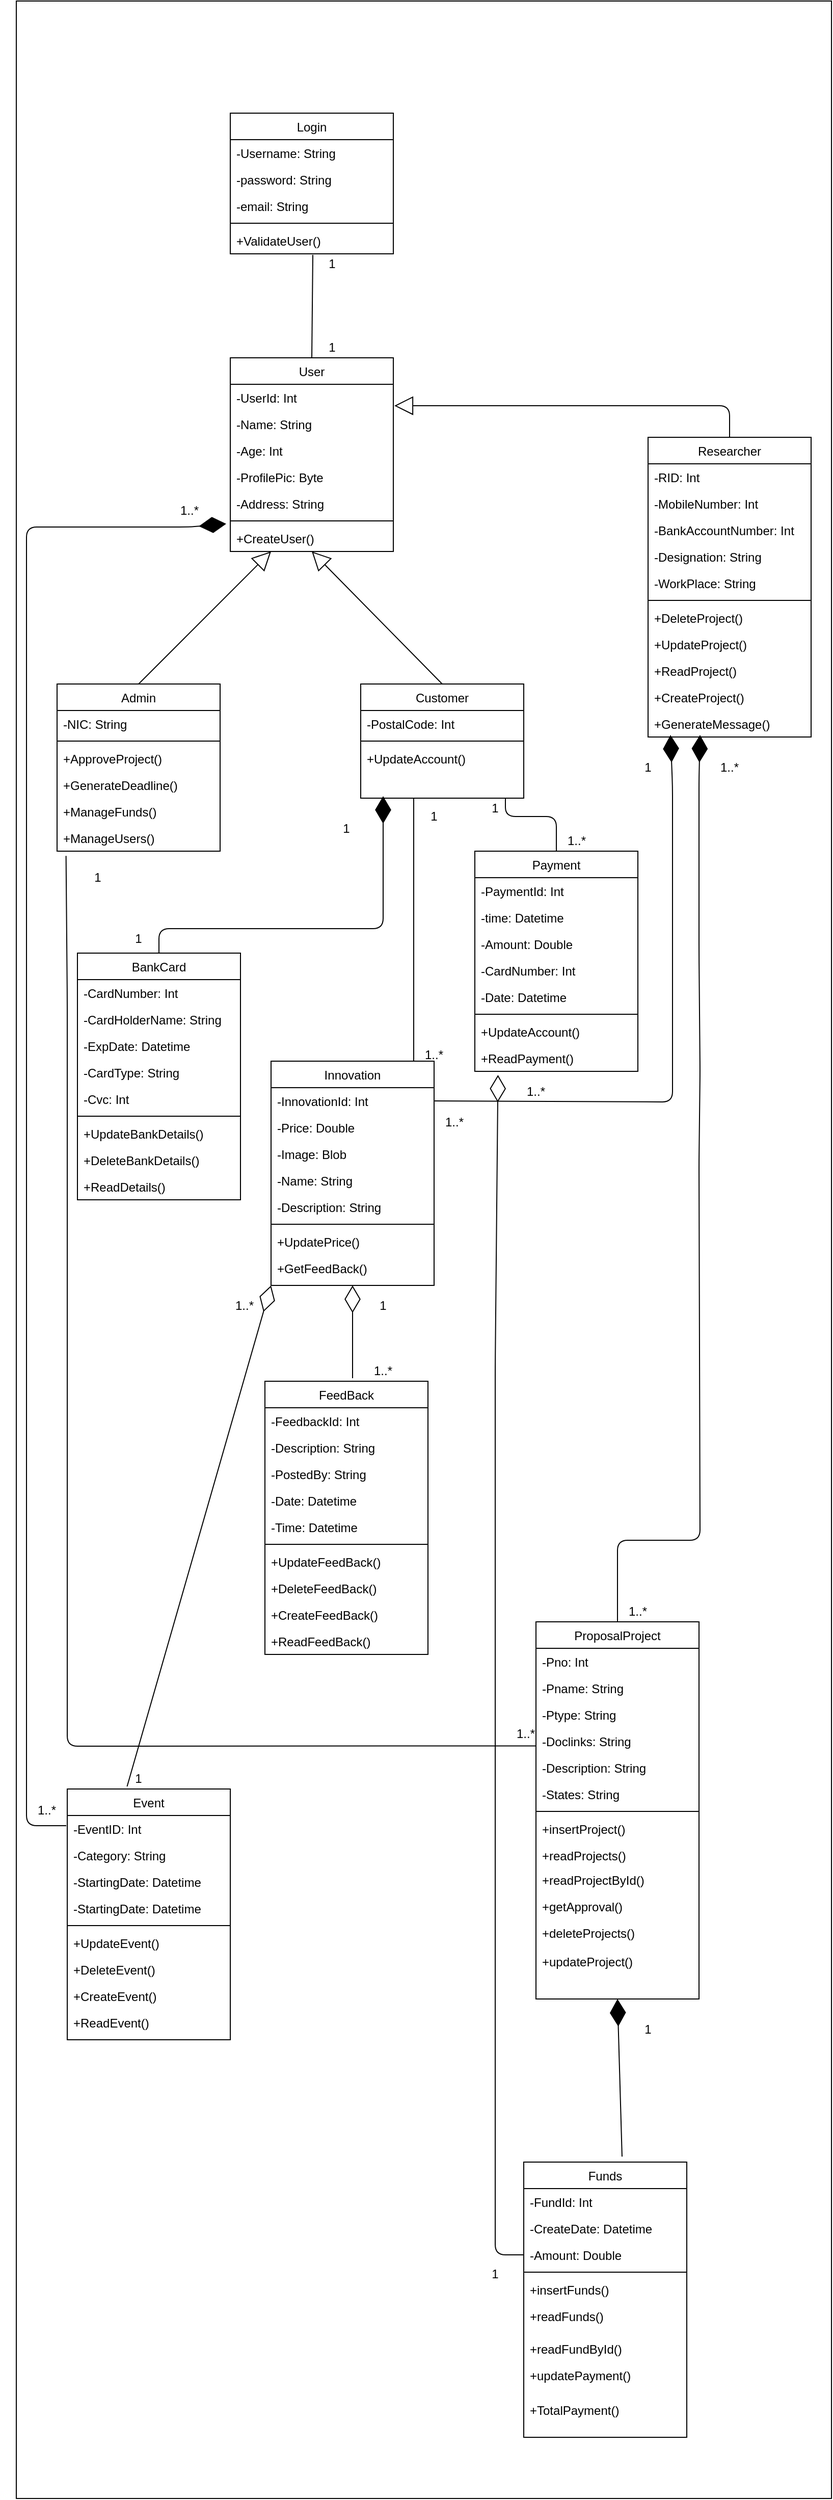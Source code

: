 <mxfile version="14.5.1" type="device"><diagram id="C5RBs43oDa-KdzZeNtuy" name="Page-1"><mxGraphModel dx="6507" dy="3360" grid="1" gridSize="10" guides="1" tooltips="1" connect="1" arrows="1" fold="1" page="1" pageScale="1" pageWidth="827" pageHeight="1169" math="0" shadow="0"><root><mxCell id="WIyWlLk6GJQsqaUBKTNV-0"/><mxCell id="WIyWlLk6GJQsqaUBKTNV-1" parent="WIyWlLk6GJQsqaUBKTNV-0"/><mxCell id="xrGoO_a17qb-ycKZAmNV-109" value="" style="rounded=0;whiteSpace=wrap;html=1;glass=0;" parent="WIyWlLk6GJQsqaUBKTNV-1" vertex="1"><mxGeometry x="10" y="20" width="800" height="2450" as="geometry"/></mxCell><mxCell id="zkfFHV4jXpPFQw0GAbJ--0" value="Login" style="swimlane;fontStyle=0;align=center;verticalAlign=top;childLayout=stackLayout;horizontal=1;startSize=26;horizontalStack=0;resizeParent=1;resizeLast=0;collapsible=1;marginBottom=0;rounded=0;shadow=0;strokeWidth=1;" parent="WIyWlLk6GJQsqaUBKTNV-1" vertex="1"><mxGeometry x="220" y="130" width="160" height="138" as="geometry"><mxRectangle x="230" y="140" width="160" height="26" as="alternateBounds"/></mxGeometry></mxCell><mxCell id="zkfFHV4jXpPFQw0GAbJ--1" value="-Username: String" style="text;align=left;verticalAlign=top;spacingLeft=4;spacingRight=4;overflow=hidden;rotatable=0;points=[[0,0.5],[1,0.5]];portConstraint=eastwest;" parent="zkfFHV4jXpPFQw0GAbJ--0" vertex="1"><mxGeometry y="26" width="160" height="26" as="geometry"/></mxCell><mxCell id="zkfFHV4jXpPFQw0GAbJ--2" value="-password: String" style="text;align=left;verticalAlign=top;spacingLeft=4;spacingRight=4;overflow=hidden;rotatable=0;points=[[0,0.5],[1,0.5]];portConstraint=eastwest;rounded=0;shadow=0;html=0;" parent="zkfFHV4jXpPFQw0GAbJ--0" vertex="1"><mxGeometry y="52" width="160" height="26" as="geometry"/></mxCell><mxCell id="zkfFHV4jXpPFQw0GAbJ--3" value="-email: String" style="text;align=left;verticalAlign=top;spacingLeft=4;spacingRight=4;overflow=hidden;rotatable=0;points=[[0,0.5],[1,0.5]];portConstraint=eastwest;rounded=0;shadow=0;html=0;" parent="zkfFHV4jXpPFQw0GAbJ--0" vertex="1"><mxGeometry y="78" width="160" height="26" as="geometry"/></mxCell><mxCell id="zkfFHV4jXpPFQw0GAbJ--4" value="" style="line;html=1;strokeWidth=1;align=left;verticalAlign=middle;spacingTop=-1;spacingLeft=3;spacingRight=3;rotatable=0;labelPosition=right;points=[];portConstraint=eastwest;" parent="zkfFHV4jXpPFQw0GAbJ--0" vertex="1"><mxGeometry y="104" width="160" height="8" as="geometry"/></mxCell><mxCell id="zkfFHV4jXpPFQw0GAbJ--5" value="+ValidateUser()" style="text;align=left;verticalAlign=top;spacingLeft=4;spacingRight=4;overflow=hidden;rotatable=0;points=[[0,0.5],[1,0.5]];portConstraint=eastwest;" parent="zkfFHV4jXpPFQw0GAbJ--0" vertex="1"><mxGeometry y="112" width="160" height="26" as="geometry"/></mxCell><mxCell id="zkfFHV4jXpPFQw0GAbJ--6" value="User" style="swimlane;fontStyle=0;align=center;verticalAlign=top;childLayout=stackLayout;horizontal=1;startSize=26;horizontalStack=0;resizeParent=1;resizeLast=0;collapsible=1;marginBottom=0;rounded=0;shadow=0;strokeWidth=1;" parent="WIyWlLk6GJQsqaUBKTNV-1" vertex="1"><mxGeometry x="220" y="370" width="160" height="190" as="geometry"><mxRectangle x="220" y="360" width="160" height="26" as="alternateBounds"/></mxGeometry></mxCell><mxCell id="zkfFHV4jXpPFQw0GAbJ--7" value="-UserId: Int" style="text;align=left;verticalAlign=top;spacingLeft=4;spacingRight=4;overflow=hidden;rotatable=0;points=[[0,0.5],[1,0.5]];portConstraint=eastwest;" parent="zkfFHV4jXpPFQw0GAbJ--6" vertex="1"><mxGeometry y="26" width="160" height="26" as="geometry"/></mxCell><mxCell id="xrGoO_a17qb-ycKZAmNV-1" value="-Name: String" style="text;align=left;verticalAlign=top;spacingLeft=4;spacingRight=4;overflow=hidden;rotatable=0;points=[[0,0.5],[1,0.5]];portConstraint=eastwest;rounded=0;shadow=0;html=0;" parent="zkfFHV4jXpPFQw0GAbJ--6" vertex="1"><mxGeometry y="52" width="160" height="26" as="geometry"/></mxCell><mxCell id="xrGoO_a17qb-ycKZAmNV-2" value="-Age: Int" style="text;align=left;verticalAlign=top;spacingLeft=4;spacingRight=4;overflow=hidden;rotatable=0;points=[[0,0.5],[1,0.5]];portConstraint=eastwest;rounded=0;shadow=0;html=0;" parent="zkfFHV4jXpPFQw0GAbJ--6" vertex="1"><mxGeometry y="78" width="160" height="26" as="geometry"/></mxCell><mxCell id="xrGoO_a17qb-ycKZAmNV-3" value="-ProfilePic: Byte" style="text;align=left;verticalAlign=top;spacingLeft=4;spacingRight=4;overflow=hidden;rotatable=0;points=[[0,0.5],[1,0.5]];portConstraint=eastwest;rounded=0;shadow=0;html=0;" parent="zkfFHV4jXpPFQw0GAbJ--6" vertex="1"><mxGeometry y="104" width="160" height="26" as="geometry"/></mxCell><mxCell id="zkfFHV4jXpPFQw0GAbJ--8" value="-Address: String" style="text;align=left;verticalAlign=top;spacingLeft=4;spacingRight=4;overflow=hidden;rotatable=0;points=[[0,0.5],[1,0.5]];portConstraint=eastwest;rounded=0;shadow=0;html=0;" parent="zkfFHV4jXpPFQw0GAbJ--6" vertex="1"><mxGeometry y="130" width="160" height="26" as="geometry"/></mxCell><mxCell id="zkfFHV4jXpPFQw0GAbJ--9" value="" style="line;html=1;strokeWidth=1;align=left;verticalAlign=middle;spacingTop=-1;spacingLeft=3;spacingRight=3;rotatable=0;labelPosition=right;points=[];portConstraint=eastwest;" parent="zkfFHV4jXpPFQw0GAbJ--6" vertex="1"><mxGeometry y="156" width="160" height="8" as="geometry"/></mxCell><mxCell id="xrGoO_a17qb-ycKZAmNV-90" value="+CreateUser()" style="text;align=left;verticalAlign=top;spacingLeft=4;spacingRight=4;overflow=hidden;rotatable=0;points=[[0,0.5],[1,0.5]];portConstraint=eastwest;rounded=0;shadow=0;html=0;" parent="zkfFHV4jXpPFQw0GAbJ--6" vertex="1"><mxGeometry y="164" width="160" height="26" as="geometry"/></mxCell><mxCell id="zkfFHV4jXpPFQw0GAbJ--13" value="Admin" style="swimlane;fontStyle=0;align=center;verticalAlign=top;childLayout=stackLayout;horizontal=1;startSize=26;horizontalStack=0;resizeParent=1;resizeLast=0;collapsible=1;marginBottom=0;rounded=0;shadow=0;strokeWidth=1;" parent="WIyWlLk6GJQsqaUBKTNV-1" vertex="1"><mxGeometry x="50" y="690" width="160" height="164" as="geometry"><mxRectangle x="340" y="380" width="170" height="26" as="alternateBounds"/></mxGeometry></mxCell><mxCell id="zkfFHV4jXpPFQw0GAbJ--14" value="-NIC: String" style="text;align=left;verticalAlign=top;spacingLeft=4;spacingRight=4;overflow=hidden;rotatable=0;points=[[0,0.5],[1,0.5]];portConstraint=eastwest;" parent="zkfFHV4jXpPFQw0GAbJ--13" vertex="1"><mxGeometry y="26" width="160" height="26" as="geometry"/></mxCell><mxCell id="zkfFHV4jXpPFQw0GAbJ--15" value="" style="line;html=1;strokeWidth=1;align=left;verticalAlign=middle;spacingTop=-1;spacingLeft=3;spacingRight=3;rotatable=0;labelPosition=right;points=[];portConstraint=eastwest;" parent="zkfFHV4jXpPFQw0GAbJ--13" vertex="1"><mxGeometry y="52" width="160" height="8" as="geometry"/></mxCell><mxCell id="xrGoO_a17qb-ycKZAmNV-5" value="+ApproveProject()" style="text;align=left;verticalAlign=top;spacingLeft=4;spacingRight=4;overflow=hidden;rotatable=0;points=[[0,0.5],[1,0.5]];portConstraint=eastwest;" parent="zkfFHV4jXpPFQw0GAbJ--13" vertex="1"><mxGeometry y="60" width="160" height="26" as="geometry"/></mxCell><mxCell id="xrGoO_a17qb-ycKZAmNV-6" value="+GenerateDeadline()" style="text;align=left;verticalAlign=top;spacingLeft=4;spacingRight=4;overflow=hidden;rotatable=0;points=[[0,0.5],[1,0.5]];portConstraint=eastwest;" parent="zkfFHV4jXpPFQw0GAbJ--13" vertex="1"><mxGeometry y="86" width="160" height="26" as="geometry"/></mxCell><mxCell id="xrGoO_a17qb-ycKZAmNV-74" value="+ManageFunds()" style="text;align=left;verticalAlign=top;spacingLeft=4;spacingRight=4;overflow=hidden;rotatable=0;points=[[0,0.5],[1,0.5]];portConstraint=eastwest;" parent="zkfFHV4jXpPFQw0GAbJ--13" vertex="1"><mxGeometry y="112" width="160" height="26" as="geometry"/></mxCell><mxCell id="xrGoO_a17qb-ycKZAmNV-75" value="+ManageUsers()" style="text;align=left;verticalAlign=top;spacingLeft=4;spacingRight=4;overflow=hidden;rotatable=0;points=[[0,0.5],[1,0.5]];portConstraint=eastwest;" parent="zkfFHV4jXpPFQw0GAbJ--13" vertex="1"><mxGeometry y="138" width="160" height="26" as="geometry"/></mxCell><mxCell id="xrGoO_a17qb-ycKZAmNV-0" value="" style="endArrow=none;html=1;exitX=0.5;exitY=0;exitDx=0;exitDy=0;" parent="WIyWlLk6GJQsqaUBKTNV-1" source="zkfFHV4jXpPFQw0GAbJ--6" edge="1"><mxGeometry width="50" height="50" relative="1" as="geometry"><mxPoint x="240" y="346" as="sourcePoint"/><mxPoint x="301" y="269" as="targetPoint"/></mxGeometry></mxCell><mxCell id="xrGoO_a17qb-ycKZAmNV-4" value="" style="endArrow=block;endSize=16;endFill=0;html=1;entryX=0.25;entryY=1;entryDx=0;entryDy=0;" parent="WIyWlLk6GJQsqaUBKTNV-1" target="zkfFHV4jXpPFQw0GAbJ--6" edge="1"><mxGeometry width="160" relative="1" as="geometry"><mxPoint x="130" y="690" as="sourcePoint"/><mxPoint x="310" y="680" as="targetPoint"/></mxGeometry></mxCell><mxCell id="xrGoO_a17qb-ycKZAmNV-7" value="" style="endArrow=block;endSize=16;endFill=0;html=1;entryX=0.5;entryY=1;entryDx=0;entryDy=0;exitX=0.5;exitY=0;exitDx=0;exitDy=0;" parent="WIyWlLk6GJQsqaUBKTNV-1" source="xrGoO_a17qb-ycKZAmNV-8" target="zkfFHV4jXpPFQw0GAbJ--6" edge="1"><mxGeometry width="160" relative="1" as="geometry"><mxPoint x="400" y="690" as="sourcePoint"/><mxPoint x="460" y="630" as="targetPoint"/></mxGeometry></mxCell><mxCell id="xrGoO_a17qb-ycKZAmNV-8" value="Customer" style="swimlane;fontStyle=0;align=center;verticalAlign=top;childLayout=stackLayout;horizontal=1;startSize=26;horizontalStack=0;resizeParent=1;resizeLast=0;collapsible=1;marginBottom=0;rounded=0;shadow=0;strokeWidth=1;" parent="WIyWlLk6GJQsqaUBKTNV-1" vertex="1"><mxGeometry x="348" y="690" width="160" height="112" as="geometry"><mxRectangle x="340" y="380" width="170" height="26" as="alternateBounds"/></mxGeometry></mxCell><mxCell id="xrGoO_a17qb-ycKZAmNV-9" value="-PostalCode: Int" style="text;align=left;verticalAlign=top;spacingLeft=4;spacingRight=4;overflow=hidden;rotatable=0;points=[[0,0.5],[1,0.5]];portConstraint=eastwest;" parent="xrGoO_a17qb-ycKZAmNV-8" vertex="1"><mxGeometry y="26" width="160" height="26" as="geometry"/></mxCell><mxCell id="xrGoO_a17qb-ycKZAmNV-10" value="" style="line;html=1;strokeWidth=1;align=left;verticalAlign=middle;spacingTop=-1;spacingLeft=3;spacingRight=3;rotatable=0;labelPosition=right;points=[];portConstraint=eastwest;" parent="xrGoO_a17qb-ycKZAmNV-8" vertex="1"><mxGeometry y="52" width="160" height="8" as="geometry"/></mxCell><mxCell id="xrGoO_a17qb-ycKZAmNV-13" value="+UpdateAccount()" style="text;align=left;verticalAlign=top;spacingLeft=4;spacingRight=4;overflow=hidden;rotatable=0;points=[[0,0.5],[1,0.5]];portConstraint=eastwest;" parent="xrGoO_a17qb-ycKZAmNV-8" vertex="1"><mxGeometry y="60" width="160" height="26" as="geometry"/></mxCell><mxCell id="xrGoO_a17qb-ycKZAmNV-15" value="Researcher" style="swimlane;fontStyle=0;align=center;verticalAlign=top;childLayout=stackLayout;horizontal=1;startSize=26;horizontalStack=0;resizeParent=1;resizeLast=0;collapsible=1;marginBottom=0;rounded=0;shadow=0;strokeWidth=1;" parent="WIyWlLk6GJQsqaUBKTNV-1" vertex="1"><mxGeometry x="630" y="448" width="160" height="294" as="geometry"><mxRectangle x="340" y="380" width="170" height="26" as="alternateBounds"/></mxGeometry></mxCell><mxCell id="xrGoO_a17qb-ycKZAmNV-16" value="-RID: Int" style="text;align=left;verticalAlign=top;spacingLeft=4;spacingRight=4;overflow=hidden;rotatable=0;points=[[0,0.5],[1,0.5]];portConstraint=eastwest;" parent="xrGoO_a17qb-ycKZAmNV-15" vertex="1"><mxGeometry y="26" width="160" height="26" as="geometry"/></mxCell><mxCell id="xrGoO_a17qb-ycKZAmNV-20" value="-MobileNumber: Int" style="text;align=left;verticalAlign=top;spacingLeft=4;spacingRight=4;overflow=hidden;rotatable=0;points=[[0,0.5],[1,0.5]];portConstraint=eastwest;" parent="xrGoO_a17qb-ycKZAmNV-15" vertex="1"><mxGeometry y="52" width="160" height="26" as="geometry"/></mxCell><mxCell id="xrGoO_a17qb-ycKZAmNV-21" value="-BankAccountNumber: Int" style="text;align=left;verticalAlign=top;spacingLeft=4;spacingRight=4;overflow=hidden;rotatable=0;points=[[0,0.5],[1,0.5]];portConstraint=eastwest;" parent="xrGoO_a17qb-ycKZAmNV-15" vertex="1"><mxGeometry y="78" width="160" height="26" as="geometry"/></mxCell><mxCell id="xrGoO_a17qb-ycKZAmNV-22" value="-Designation: String" style="text;align=left;verticalAlign=top;spacingLeft=4;spacingRight=4;overflow=hidden;rotatable=0;points=[[0,0.5],[1,0.5]];portConstraint=eastwest;" parent="xrGoO_a17qb-ycKZAmNV-15" vertex="1"><mxGeometry y="104" width="160" height="26" as="geometry"/></mxCell><mxCell id="xrGoO_a17qb-ycKZAmNV-23" value="-WorkPlace: String" style="text;align=left;verticalAlign=top;spacingLeft=4;spacingRight=4;overflow=hidden;rotatable=0;points=[[0,0.5],[1,0.5]];portConstraint=eastwest;" parent="xrGoO_a17qb-ycKZAmNV-15" vertex="1"><mxGeometry y="130" width="160" height="26" as="geometry"/></mxCell><mxCell id="xrGoO_a17qb-ycKZAmNV-17" value="" style="line;html=1;strokeWidth=1;align=left;verticalAlign=middle;spacingTop=-1;spacingLeft=3;spacingRight=3;rotatable=0;labelPosition=right;points=[];portConstraint=eastwest;" parent="xrGoO_a17qb-ycKZAmNV-15" vertex="1"><mxGeometry y="156" width="160" height="8" as="geometry"/></mxCell><mxCell id="xrGoO_a17qb-ycKZAmNV-18" value="+DeleteProject()" style="text;align=left;verticalAlign=top;spacingLeft=4;spacingRight=4;overflow=hidden;rotatable=0;points=[[0,0.5],[1,0.5]];portConstraint=eastwest;" parent="xrGoO_a17qb-ycKZAmNV-15" vertex="1"><mxGeometry y="164" width="160" height="26" as="geometry"/></mxCell><mxCell id="xrGoO_a17qb-ycKZAmNV-24" value="+UpdateProject()" style="text;align=left;verticalAlign=top;spacingLeft=4;spacingRight=4;overflow=hidden;rotatable=0;points=[[0,0.5],[1,0.5]];portConstraint=eastwest;" parent="xrGoO_a17qb-ycKZAmNV-15" vertex="1"><mxGeometry y="190" width="160" height="26" as="geometry"/></mxCell><mxCell id="xrGoO_a17qb-ycKZAmNV-25" value="+ReadProject()" style="text;align=left;verticalAlign=top;spacingLeft=4;spacingRight=4;overflow=hidden;rotatable=0;points=[[0,0.5],[1,0.5]];portConstraint=eastwest;" parent="xrGoO_a17qb-ycKZAmNV-15" vertex="1"><mxGeometry y="216" width="160" height="26" as="geometry"/></mxCell><mxCell id="xrGoO_a17qb-ycKZAmNV-26" value="+CreateProject()" style="text;align=left;verticalAlign=top;spacingLeft=4;spacingRight=4;overflow=hidden;rotatable=0;points=[[0,0.5],[1,0.5]];portConstraint=eastwest;" parent="xrGoO_a17qb-ycKZAmNV-15" vertex="1"><mxGeometry y="242" width="160" height="26" as="geometry"/></mxCell><mxCell id="xrGoO_a17qb-ycKZAmNV-105" value="+GenerateMessage()" style="text;align=left;verticalAlign=top;spacingLeft=4;spacingRight=4;overflow=hidden;rotatable=0;points=[[0,0.5],[1,0.5]];portConstraint=eastwest;" parent="xrGoO_a17qb-ycKZAmNV-15" vertex="1"><mxGeometry y="268" width="160" height="26" as="geometry"/></mxCell><mxCell id="xrGoO_a17qb-ycKZAmNV-19" value="" style="endArrow=block;endSize=16;endFill=0;html=1;entryX=1.006;entryY=0.808;entryDx=0;entryDy=0;exitX=0.5;exitY=0;exitDx=0;exitDy=0;entryPerimeter=0;" parent="WIyWlLk6GJQsqaUBKTNV-1" source="xrGoO_a17qb-ycKZAmNV-15" target="zkfFHV4jXpPFQw0GAbJ--7" edge="1"><mxGeometry width="160" relative="1" as="geometry"><mxPoint x="450" y="690" as="sourcePoint"/><mxPoint x="430" y="600" as="targetPoint"/><Array as="points"><mxPoint x="710" y="417"/><mxPoint x="640" y="417"/><mxPoint x="550" y="417"/><mxPoint x="460" y="417"/></Array></mxGeometry></mxCell><mxCell id="xrGoO_a17qb-ycKZAmNV-28" value="BankCard" style="swimlane;fontStyle=0;align=center;verticalAlign=top;childLayout=stackLayout;horizontal=1;startSize=26;horizontalStack=0;resizeParent=1;resizeLast=0;collapsible=1;marginBottom=0;rounded=0;shadow=0;strokeWidth=1;" parent="WIyWlLk6GJQsqaUBKTNV-1" vertex="1"><mxGeometry x="70" y="954" width="160" height="242" as="geometry"><mxRectangle x="340" y="380" width="170" height="26" as="alternateBounds"/></mxGeometry></mxCell><mxCell id="xrGoO_a17qb-ycKZAmNV-29" value="-CardNumber: Int" style="text;align=left;verticalAlign=top;spacingLeft=4;spacingRight=4;overflow=hidden;rotatable=0;points=[[0,0.5],[1,0.5]];portConstraint=eastwest;" parent="xrGoO_a17qb-ycKZAmNV-28" vertex="1"><mxGeometry y="26" width="160" height="26" as="geometry"/></mxCell><mxCell id="xrGoO_a17qb-ycKZAmNV-33" value="-CardHolderName: String" style="text;align=left;verticalAlign=top;spacingLeft=4;spacingRight=4;overflow=hidden;rotatable=0;points=[[0,0.5],[1,0.5]];portConstraint=eastwest;" parent="xrGoO_a17qb-ycKZAmNV-28" vertex="1"><mxGeometry y="52" width="160" height="26" as="geometry"/></mxCell><mxCell id="xrGoO_a17qb-ycKZAmNV-35" value="-ExpDate: Datetime" style="text;align=left;verticalAlign=top;spacingLeft=4;spacingRight=4;overflow=hidden;rotatable=0;points=[[0,0.5],[1,0.5]];portConstraint=eastwest;" parent="xrGoO_a17qb-ycKZAmNV-28" vertex="1"><mxGeometry y="78" width="160" height="26" as="geometry"/></mxCell><mxCell id="xrGoO_a17qb-ycKZAmNV-34" value="-CardType: String" style="text;align=left;verticalAlign=top;spacingLeft=4;spacingRight=4;overflow=hidden;rotatable=0;points=[[0,0.5],[1,0.5]];portConstraint=eastwest;" parent="xrGoO_a17qb-ycKZAmNV-28" vertex="1"><mxGeometry y="104" width="160" height="26" as="geometry"/></mxCell><mxCell id="xrGoO_a17qb-ycKZAmNV-36" value="-Cvc: Int" style="text;align=left;verticalAlign=top;spacingLeft=4;spacingRight=4;overflow=hidden;rotatable=0;points=[[0,0.5],[1,0.5]];portConstraint=eastwest;" parent="xrGoO_a17qb-ycKZAmNV-28" vertex="1"><mxGeometry y="130" width="160" height="26" as="geometry"/></mxCell><mxCell id="xrGoO_a17qb-ycKZAmNV-30" value="" style="line;html=1;strokeWidth=1;align=left;verticalAlign=middle;spacingTop=-1;spacingLeft=3;spacingRight=3;rotatable=0;labelPosition=right;points=[];portConstraint=eastwest;" parent="xrGoO_a17qb-ycKZAmNV-28" vertex="1"><mxGeometry y="156" width="160" height="8" as="geometry"/></mxCell><mxCell id="xrGoO_a17qb-ycKZAmNV-31" value="+UpdateBankDetails()" style="text;align=left;verticalAlign=top;spacingLeft=4;spacingRight=4;overflow=hidden;rotatable=0;points=[[0,0.5],[1,0.5]];portConstraint=eastwest;" parent="xrGoO_a17qb-ycKZAmNV-28" vertex="1"><mxGeometry y="164" width="160" height="26" as="geometry"/></mxCell><mxCell id="xrGoO_a17qb-ycKZAmNV-37" value="+DeleteBankDetails()" style="text;align=left;verticalAlign=top;spacingLeft=4;spacingRight=4;overflow=hidden;rotatable=0;points=[[0,0.5],[1,0.5]];portConstraint=eastwest;" parent="xrGoO_a17qb-ycKZAmNV-28" vertex="1"><mxGeometry y="190" width="160" height="26" as="geometry"/></mxCell><mxCell id="xrGoO_a17qb-ycKZAmNV-38" value="+ReadDetails()" style="text;align=left;verticalAlign=top;spacingLeft=4;spacingRight=4;overflow=hidden;rotatable=0;points=[[0,0.5],[1,0.5]];portConstraint=eastwest;" parent="xrGoO_a17qb-ycKZAmNV-28" vertex="1"><mxGeometry y="216" width="160" height="26" as="geometry"/></mxCell><mxCell id="xrGoO_a17qb-ycKZAmNV-39" value="Payment" style="swimlane;fontStyle=0;align=center;verticalAlign=top;childLayout=stackLayout;horizontal=1;startSize=26;horizontalStack=0;resizeParent=1;resizeLast=0;collapsible=1;marginBottom=0;rounded=0;shadow=0;strokeWidth=1;" parent="WIyWlLk6GJQsqaUBKTNV-1" vertex="1"><mxGeometry x="460" y="854" width="160" height="216" as="geometry"><mxRectangle x="340" y="380" width="170" height="26" as="alternateBounds"/></mxGeometry></mxCell><mxCell id="xrGoO_a17qb-ycKZAmNV-40" value="-PaymentId: Int" style="text;align=left;verticalAlign=top;spacingLeft=4;spacingRight=4;overflow=hidden;rotatable=0;points=[[0,0.5],[1,0.5]];portConstraint=eastwest;" parent="xrGoO_a17qb-ycKZAmNV-39" vertex="1"><mxGeometry y="26" width="160" height="26" as="geometry"/></mxCell><mxCell id="xrGoO_a17qb-ycKZAmNV-44" value="-time: Datetime" style="text;align=left;verticalAlign=top;spacingLeft=4;spacingRight=4;overflow=hidden;rotatable=0;points=[[0,0.5],[1,0.5]];portConstraint=eastwest;" parent="xrGoO_a17qb-ycKZAmNV-39" vertex="1"><mxGeometry y="52" width="160" height="26" as="geometry"/></mxCell><mxCell id="xrGoO_a17qb-ycKZAmNV-45" value="-Amount: Double" style="text;align=left;verticalAlign=top;spacingLeft=4;spacingRight=4;overflow=hidden;rotatable=0;points=[[0,0.5],[1,0.5]];portConstraint=eastwest;" parent="xrGoO_a17qb-ycKZAmNV-39" vertex="1"><mxGeometry y="78" width="160" height="26" as="geometry"/></mxCell><mxCell id="xrGoO_a17qb-ycKZAmNV-46" value="-CardNumber: Int" style="text;align=left;verticalAlign=top;spacingLeft=4;spacingRight=4;overflow=hidden;rotatable=0;points=[[0,0.5],[1,0.5]];portConstraint=eastwest;" parent="xrGoO_a17qb-ycKZAmNV-39" vertex="1"><mxGeometry y="104" width="160" height="26" as="geometry"/></mxCell><mxCell id="xrGoO_a17qb-ycKZAmNV-47" value="-Date: Datetime" style="text;align=left;verticalAlign=top;spacingLeft=4;spacingRight=4;overflow=hidden;rotatable=0;points=[[0,0.5],[1,0.5]];portConstraint=eastwest;" parent="xrGoO_a17qb-ycKZAmNV-39" vertex="1"><mxGeometry y="130" width="160" height="26" as="geometry"/></mxCell><mxCell id="xrGoO_a17qb-ycKZAmNV-41" value="" style="line;html=1;strokeWidth=1;align=left;verticalAlign=middle;spacingTop=-1;spacingLeft=3;spacingRight=3;rotatable=0;labelPosition=right;points=[];portConstraint=eastwest;" parent="xrGoO_a17qb-ycKZAmNV-39" vertex="1"><mxGeometry y="156" width="160" height="8" as="geometry"/></mxCell><mxCell id="xrGoO_a17qb-ycKZAmNV-42" value="+UpdateAccount()" style="text;align=left;verticalAlign=top;spacingLeft=4;spacingRight=4;overflow=hidden;rotatable=0;points=[[0,0.5],[1,0.5]];portConstraint=eastwest;" parent="xrGoO_a17qb-ycKZAmNV-39" vertex="1"><mxGeometry y="164" width="160" height="26" as="geometry"/></mxCell><mxCell id="xrGoO_a17qb-ycKZAmNV-104" value="+ReadPayment()" style="text;align=left;verticalAlign=top;spacingLeft=4;spacingRight=4;overflow=hidden;rotatable=0;points=[[0,0.5],[1,0.5]];portConstraint=eastwest;" parent="xrGoO_a17qb-ycKZAmNV-39" vertex="1"><mxGeometry y="190" width="160" height="26" as="geometry"/></mxCell><mxCell id="xrGoO_a17qb-ycKZAmNV-43" value="" style="endArrow=none;html=1;exitX=0.5;exitY=0;exitDx=0;exitDy=0;" parent="WIyWlLk6GJQsqaUBKTNV-1" source="xrGoO_a17qb-ycKZAmNV-39" edge="1"><mxGeometry width="50" height="50" relative="1" as="geometry"><mxPoint x="630" y="940" as="sourcePoint"/><mxPoint x="490" y="802" as="targetPoint"/><Array as="points"><mxPoint x="540" y="820"/><mxPoint x="490" y="820"/></Array></mxGeometry></mxCell><mxCell id="xrGoO_a17qb-ycKZAmNV-48" value="Innovation" style="swimlane;fontStyle=0;align=center;verticalAlign=top;childLayout=stackLayout;horizontal=1;startSize=26;horizontalStack=0;resizeParent=1;resizeLast=0;collapsible=1;marginBottom=0;rounded=0;shadow=0;strokeWidth=1;" parent="WIyWlLk6GJQsqaUBKTNV-1" vertex="1"><mxGeometry x="260" y="1060" width="160" height="220" as="geometry"><mxRectangle x="340" y="380" width="170" height="26" as="alternateBounds"/></mxGeometry></mxCell><mxCell id="xrGoO_a17qb-ycKZAmNV-49" value="-InnovationId: Int" style="text;align=left;verticalAlign=top;spacingLeft=4;spacingRight=4;overflow=hidden;rotatable=0;points=[[0,0.5],[1,0.5]];portConstraint=eastwest;" parent="xrGoO_a17qb-ycKZAmNV-48" vertex="1"><mxGeometry y="26" width="160" height="26" as="geometry"/></mxCell><mxCell id="xrGoO_a17qb-ycKZAmNV-50" value="-Price: Double" style="text;align=left;verticalAlign=top;spacingLeft=4;spacingRight=4;overflow=hidden;rotatable=0;points=[[0,0.5],[1,0.5]];portConstraint=eastwest;" parent="xrGoO_a17qb-ycKZAmNV-48" vertex="1"><mxGeometry y="52" width="160" height="26" as="geometry"/></mxCell><mxCell id="xrGoO_a17qb-ycKZAmNV-51" value="-Image: Blob" style="text;align=left;verticalAlign=top;spacingLeft=4;spacingRight=4;overflow=hidden;rotatable=0;points=[[0,0.5],[1,0.5]];portConstraint=eastwest;" parent="xrGoO_a17qb-ycKZAmNV-48" vertex="1"><mxGeometry y="78" width="160" height="26" as="geometry"/></mxCell><mxCell id="xrGoO_a17qb-ycKZAmNV-52" value="-Name: String" style="text;align=left;verticalAlign=top;spacingLeft=4;spacingRight=4;overflow=hidden;rotatable=0;points=[[0,0.5],[1,0.5]];portConstraint=eastwest;" parent="xrGoO_a17qb-ycKZAmNV-48" vertex="1"><mxGeometry y="104" width="160" height="26" as="geometry"/></mxCell><mxCell id="xrGoO_a17qb-ycKZAmNV-53" value="-Description: String" style="text;align=left;verticalAlign=top;spacingLeft=4;spacingRight=4;overflow=hidden;rotatable=0;points=[[0,0.5],[1,0.5]];portConstraint=eastwest;" parent="xrGoO_a17qb-ycKZAmNV-48" vertex="1"><mxGeometry y="130" width="160" height="26" as="geometry"/></mxCell><mxCell id="xrGoO_a17qb-ycKZAmNV-54" value="" style="line;html=1;strokeWidth=1;align=left;verticalAlign=middle;spacingTop=-1;spacingLeft=3;spacingRight=3;rotatable=0;labelPosition=right;points=[];portConstraint=eastwest;" parent="xrGoO_a17qb-ycKZAmNV-48" vertex="1"><mxGeometry y="156" width="160" height="8" as="geometry"/></mxCell><mxCell id="xrGoO_a17qb-ycKZAmNV-55" value="+UpdatePrice()" style="text;align=left;verticalAlign=top;spacingLeft=4;spacingRight=4;overflow=hidden;rotatable=0;points=[[0,0.5],[1,0.5]];portConstraint=eastwest;" parent="xrGoO_a17qb-ycKZAmNV-48" vertex="1"><mxGeometry y="164" width="160" height="26" as="geometry"/></mxCell><mxCell id="xrGoO_a17qb-ycKZAmNV-91" value="+GetFeedBack()" style="text;align=left;verticalAlign=top;spacingLeft=4;spacingRight=4;overflow=hidden;rotatable=0;points=[[0,0.5],[1,0.5]];portConstraint=eastwest;" parent="xrGoO_a17qb-ycKZAmNV-48" vertex="1"><mxGeometry y="190" width="160" height="26" as="geometry"/></mxCell><mxCell id="xrGoO_a17qb-ycKZAmNV-56" value="" style="endArrow=none;html=1;" parent="WIyWlLk6GJQsqaUBKTNV-1" edge="1"><mxGeometry width="50" height="50" relative="1" as="geometry"><mxPoint x="400" y="1060" as="sourcePoint"/><mxPoint x="400" y="802" as="targetPoint"/><Array as="points"><mxPoint x="400" y="960"/><mxPoint x="400" y="880"/></Array></mxGeometry></mxCell><mxCell id="xrGoO_a17qb-ycKZAmNV-59" value="" style="endArrow=diamondThin;endFill=1;endSize=24;html=1;exitX=0.5;exitY=0;exitDx=0;exitDy=0;" parent="WIyWlLk6GJQsqaUBKTNV-1" source="xrGoO_a17qb-ycKZAmNV-28" edge="1"><mxGeometry width="160" relative="1" as="geometry"><mxPoint x="440" y="850" as="sourcePoint"/><mxPoint x="370" y="800" as="targetPoint"/><Array as="points"><mxPoint x="150" y="930"/><mxPoint x="370" y="930"/></Array></mxGeometry></mxCell><mxCell id="xrGoO_a17qb-ycKZAmNV-60" value="" style="endArrow=diamondThin;endFill=1;endSize=24;html=1;exitX=1;exitY=0.5;exitDx=0;exitDy=0;" parent="WIyWlLk6GJQsqaUBKTNV-1" source="xrGoO_a17qb-ycKZAmNV-49" edge="1"><mxGeometry width="160" relative="1" as="geometry"><mxPoint x="457" y="1102.134" as="sourcePoint"/><mxPoint x="652" y="740" as="targetPoint"/><Array as="points"><mxPoint x="654" y="1100"/><mxPoint x="654" y="960"/><mxPoint x="654" y="860"/><mxPoint x="654" y="830"/><mxPoint x="654" y="790"/></Array></mxGeometry></mxCell><mxCell id="xrGoO_a17qb-ycKZAmNV-61" value="" style="endArrow=diamondThin;endFill=0;endSize=24;html=1;entryX=0.5;entryY=1;entryDx=0;entryDy=0;" parent="WIyWlLk6GJQsqaUBKTNV-1" target="xrGoO_a17qb-ycKZAmNV-48" edge="1"><mxGeometry width="160" relative="1" as="geometry"><mxPoint x="340" y="1371" as="sourcePoint"/><mxPoint x="380" y="1354" as="targetPoint"/></mxGeometry></mxCell><mxCell id="xrGoO_a17qb-ycKZAmNV-62" value="FeedBack" style="swimlane;fontStyle=0;align=center;verticalAlign=top;childLayout=stackLayout;horizontal=1;startSize=26;horizontalStack=0;resizeParent=1;resizeLast=0;collapsible=1;marginBottom=0;rounded=0;shadow=0;strokeWidth=1;" parent="WIyWlLk6GJQsqaUBKTNV-1" vertex="1"><mxGeometry x="254" y="1374" width="160" height="268" as="geometry"><mxRectangle x="340" y="380" width="170" height="26" as="alternateBounds"/></mxGeometry></mxCell><mxCell id="xrGoO_a17qb-ycKZAmNV-63" value="-FeedbackId: Int" style="text;align=left;verticalAlign=top;spacingLeft=4;spacingRight=4;overflow=hidden;rotatable=0;points=[[0,0.5],[1,0.5]];portConstraint=eastwest;" parent="xrGoO_a17qb-ycKZAmNV-62" vertex="1"><mxGeometry y="26" width="160" height="26" as="geometry"/></mxCell><mxCell id="xrGoO_a17qb-ycKZAmNV-64" value="-Description: String" style="text;align=left;verticalAlign=top;spacingLeft=4;spacingRight=4;overflow=hidden;rotatable=0;points=[[0,0.5],[1,0.5]];portConstraint=eastwest;" parent="xrGoO_a17qb-ycKZAmNV-62" vertex="1"><mxGeometry y="52" width="160" height="26" as="geometry"/></mxCell><mxCell id="xrGoO_a17qb-ycKZAmNV-65" value="-PostedBy: String" style="text;align=left;verticalAlign=top;spacingLeft=4;spacingRight=4;overflow=hidden;rotatable=0;points=[[0,0.5],[1,0.5]];portConstraint=eastwest;" parent="xrGoO_a17qb-ycKZAmNV-62" vertex="1"><mxGeometry y="78" width="160" height="26" as="geometry"/></mxCell><mxCell id="xrGoO_a17qb-ycKZAmNV-66" value="-Date: Datetime" style="text;align=left;verticalAlign=top;spacingLeft=4;spacingRight=4;overflow=hidden;rotatable=0;points=[[0,0.5],[1,0.5]];portConstraint=eastwest;" parent="xrGoO_a17qb-ycKZAmNV-62" vertex="1"><mxGeometry y="104" width="160" height="26" as="geometry"/></mxCell><mxCell id="xrGoO_a17qb-ycKZAmNV-67" value="-Time: Datetime" style="text;align=left;verticalAlign=top;spacingLeft=4;spacingRight=4;overflow=hidden;rotatable=0;points=[[0,0.5],[1,0.5]];portConstraint=eastwest;" parent="xrGoO_a17qb-ycKZAmNV-62" vertex="1"><mxGeometry y="130" width="160" height="26" as="geometry"/></mxCell><mxCell id="xrGoO_a17qb-ycKZAmNV-68" value="" style="line;html=1;strokeWidth=1;align=left;verticalAlign=middle;spacingTop=-1;spacingLeft=3;spacingRight=3;rotatable=0;labelPosition=right;points=[];portConstraint=eastwest;" parent="xrGoO_a17qb-ycKZAmNV-62" vertex="1"><mxGeometry y="156" width="160" height="8" as="geometry"/></mxCell><mxCell id="xrGoO_a17qb-ycKZAmNV-69" value="+UpdateFeedBack()" style="text;align=left;verticalAlign=top;spacingLeft=4;spacingRight=4;overflow=hidden;rotatable=0;points=[[0,0.5],[1,0.5]];portConstraint=eastwest;" parent="xrGoO_a17qb-ycKZAmNV-62" vertex="1"><mxGeometry y="164" width="160" height="26" as="geometry"/></mxCell><mxCell id="xrGoO_a17qb-ycKZAmNV-70" value="+DeleteFeedBack()" style="text;align=left;verticalAlign=top;spacingLeft=4;spacingRight=4;overflow=hidden;rotatable=0;points=[[0,0.5],[1,0.5]];portConstraint=eastwest;" parent="xrGoO_a17qb-ycKZAmNV-62" vertex="1"><mxGeometry y="190" width="160" height="26" as="geometry"/></mxCell><mxCell id="xrGoO_a17qb-ycKZAmNV-71" value="+CreateFeedBack()" style="text;align=left;verticalAlign=top;spacingLeft=4;spacingRight=4;overflow=hidden;rotatable=0;points=[[0,0.5],[1,0.5]];portConstraint=eastwest;" parent="xrGoO_a17qb-ycKZAmNV-62" vertex="1"><mxGeometry y="216" width="160" height="26" as="geometry"/></mxCell><mxCell id="xrGoO_a17qb-ycKZAmNV-72" value="+ReadFeedBack()" style="text;align=left;verticalAlign=top;spacingLeft=4;spacingRight=4;overflow=hidden;rotatable=0;points=[[0,0.5],[1,0.5]];portConstraint=eastwest;" parent="xrGoO_a17qb-ycKZAmNV-62" vertex="1"><mxGeometry y="242" width="160" height="26" as="geometry"/></mxCell><mxCell id="xrGoO_a17qb-ycKZAmNV-77" value="" style="endArrow=diamondThin;endFill=1;endSize=24;html=1;exitX=0;exitY=1;exitDx=0;exitDy=0;" parent="WIyWlLk6GJQsqaUBKTNV-1" source="xrGoO_a17qb-ycKZAmNV-122" edge="1"><mxGeometry width="160" relative="1" as="geometry"><mxPoint x="680" y="1210" as="sourcePoint"/><mxPoint x="681" y="740" as="targetPoint"/><Array as="points"><mxPoint x="600" y="1530"/><mxPoint x="681" y="1530"/><mxPoint x="680" y="1160"/><mxPoint x="681" y="1070"/><mxPoint x="680" y="954"/><mxPoint x="680" y="854"/><mxPoint x="680" y="784"/></Array></mxGeometry></mxCell><mxCell id="xrGoO_a17qb-ycKZAmNV-78" value="ProposalProject" style="swimlane;fontStyle=0;align=center;verticalAlign=top;childLayout=stackLayout;horizontal=1;startSize=26;horizontalStack=0;resizeParent=1;resizeLast=0;collapsible=1;marginBottom=0;rounded=0;shadow=0;strokeWidth=1;" parent="WIyWlLk6GJQsqaUBKTNV-1" vertex="1"><mxGeometry x="520" y="1610" width="160" height="370" as="geometry"><mxRectangle x="340" y="380" width="170" height="26" as="alternateBounds"/></mxGeometry></mxCell><mxCell id="xrGoO_a17qb-ycKZAmNV-79" value="-Pno: Int" style="text;align=left;verticalAlign=top;spacingLeft=4;spacingRight=4;overflow=hidden;rotatable=0;points=[[0,0.5],[1,0.5]];portConstraint=eastwest;" parent="xrGoO_a17qb-ycKZAmNV-78" vertex="1"><mxGeometry y="26" width="160" height="26" as="geometry"/></mxCell><mxCell id="xrGoO_a17qb-ycKZAmNV-80" value="-Pname: String" style="text;align=left;verticalAlign=top;spacingLeft=4;spacingRight=4;overflow=hidden;rotatable=0;points=[[0,0.5],[1,0.5]];portConstraint=eastwest;" parent="xrGoO_a17qb-ycKZAmNV-78" vertex="1"><mxGeometry y="52" width="160" height="26" as="geometry"/></mxCell><mxCell id="xrGoO_a17qb-ycKZAmNV-81" value="-Ptype: String" style="text;align=left;verticalAlign=top;spacingLeft=4;spacingRight=4;overflow=hidden;rotatable=0;points=[[0,0.5],[1,0.5]];portConstraint=eastwest;" parent="xrGoO_a17qb-ycKZAmNV-78" vertex="1"><mxGeometry y="78" width="160" height="26" as="geometry"/></mxCell><mxCell id="xrGoO_a17qb-ycKZAmNV-82" value="-Doclinks: String" style="text;align=left;verticalAlign=top;spacingLeft=4;spacingRight=4;overflow=hidden;rotatable=0;points=[[0,0.5],[1,0.5]];portConstraint=eastwest;" parent="xrGoO_a17qb-ycKZAmNV-78" vertex="1"><mxGeometry y="104" width="160" height="26" as="geometry"/></mxCell><mxCell id="xrGoO_a17qb-ycKZAmNV-108" value="" style="endArrow=none;html=1;entryX=0.055;entryY=1.176;entryDx=0;entryDy=0;entryPerimeter=0;" parent="xrGoO_a17qb-ycKZAmNV-78" edge="1" target="xrGoO_a17qb-ycKZAmNV-75"><mxGeometry width="50" height="50" relative="1" as="geometry"><mxPoint y="121.714" as="sourcePoint"/><mxPoint x="-480" y="-760" as="targetPoint"/><Array as="points"><mxPoint x="-460" y="122"/><mxPoint x="-460" y="-70"/><mxPoint x="-460" y="-430"/><mxPoint x="-460" y="-610"/></Array></mxGeometry></mxCell><mxCell id="xrGoO_a17qb-ycKZAmNV-83" value="-Description: String" style="text;align=left;verticalAlign=top;spacingLeft=4;spacingRight=4;overflow=hidden;rotatable=0;points=[[0,0.5],[1,0.5]];portConstraint=eastwest;" parent="xrGoO_a17qb-ycKZAmNV-78" vertex="1"><mxGeometry y="130" width="160" height="26" as="geometry"/></mxCell><mxCell id="xrGoO_a17qb-ycKZAmNV-89" value="-States: String" style="text;align=left;verticalAlign=top;spacingLeft=4;spacingRight=4;overflow=hidden;rotatable=0;points=[[0,0.5],[1,0.5]];portConstraint=eastwest;" parent="xrGoO_a17qb-ycKZAmNV-78" vertex="1"><mxGeometry y="156" width="160" height="26" as="geometry"/></mxCell><mxCell id="xrGoO_a17qb-ycKZAmNV-84" value="" style="line;html=1;strokeWidth=1;align=left;verticalAlign=middle;spacingTop=-1;spacingLeft=3;spacingRight=3;rotatable=0;labelPosition=right;points=[];portConstraint=eastwest;" parent="xrGoO_a17qb-ycKZAmNV-78" vertex="1"><mxGeometry y="182" width="160" height="8" as="geometry"/></mxCell><mxCell id="xrGoO_a17qb-ycKZAmNV-85" value="+insertProject()" style="text;align=left;verticalAlign=top;spacingLeft=4;spacingRight=4;overflow=hidden;rotatable=0;points=[[0,0.5],[1,0.5]];portConstraint=eastwest;" parent="xrGoO_a17qb-ycKZAmNV-78" vertex="1"><mxGeometry y="190" width="160" height="26" as="geometry"/></mxCell><mxCell id="xrGoO_a17qb-ycKZAmNV-86" value="+readProjects()" style="text;align=left;verticalAlign=top;spacingLeft=4;spacingRight=4;overflow=hidden;rotatable=0;points=[[0,0.5],[1,0.5]];portConstraint=eastwest;" parent="xrGoO_a17qb-ycKZAmNV-78" vertex="1"><mxGeometry y="216" width="160" height="26" as="geometry"/></mxCell><mxCell id="xrGoO_a17qb-ycKZAmNV-92" value="Funds" style="swimlane;fontStyle=0;align=center;verticalAlign=top;childLayout=stackLayout;horizontal=1;startSize=26;horizontalStack=0;resizeParent=1;resizeLast=0;collapsible=1;marginBottom=0;rounded=0;shadow=0;strokeWidth=1;" parent="WIyWlLk6GJQsqaUBKTNV-1" vertex="1"><mxGeometry x="508" y="2140" width="160" height="270" as="geometry"><mxRectangle x="340" y="380" width="170" height="26" as="alternateBounds"/></mxGeometry></mxCell><mxCell id="xrGoO_a17qb-ycKZAmNV-93" value="-FundId: Int" style="text;align=left;verticalAlign=top;spacingLeft=4;spacingRight=4;overflow=hidden;rotatable=0;points=[[0,0.5],[1,0.5]];portConstraint=eastwest;" parent="xrGoO_a17qb-ycKZAmNV-92" vertex="1"><mxGeometry y="26" width="160" height="26" as="geometry"/></mxCell><mxCell id="xrGoO_a17qb-ycKZAmNV-94" value="-CreateDate: Datetime" style="text;align=left;verticalAlign=top;spacingLeft=4;spacingRight=4;overflow=hidden;rotatable=0;points=[[0,0.5],[1,0.5]];portConstraint=eastwest;" parent="xrGoO_a17qb-ycKZAmNV-92" vertex="1"><mxGeometry y="52" width="160" height="26" as="geometry"/></mxCell><mxCell id="xrGoO_a17qb-ycKZAmNV-95" value="-Amount: Double" style="text;align=left;verticalAlign=top;spacingLeft=4;spacingRight=4;overflow=hidden;rotatable=0;points=[[0,0.5],[1,0.5]];portConstraint=eastwest;" parent="xrGoO_a17qb-ycKZAmNV-92" vertex="1"><mxGeometry y="78" width="160" height="26" as="geometry"/></mxCell><mxCell id="xrGoO_a17qb-ycKZAmNV-99" value="" style="line;html=1;strokeWidth=1;align=left;verticalAlign=middle;spacingTop=-1;spacingLeft=3;spacingRight=3;rotatable=0;labelPosition=right;points=[];portConstraint=eastwest;" parent="xrGoO_a17qb-ycKZAmNV-92" vertex="1"><mxGeometry y="104" width="160" height="8" as="geometry"/></mxCell><mxCell id="xrGoO_a17qb-ycKZAmNV-100" value="+insertFunds()" style="text;align=left;verticalAlign=top;spacingLeft=4;spacingRight=4;overflow=hidden;rotatable=0;points=[[0,0.5],[1,0.5]];portConstraint=eastwest;" parent="xrGoO_a17qb-ycKZAmNV-92" vertex="1"><mxGeometry y="112" width="160" height="26" as="geometry"/></mxCell><mxCell id="xrGoO_a17qb-ycKZAmNV-101" value="+readFunds()" style="text;align=left;verticalAlign=top;spacingLeft=4;spacingRight=4;overflow=hidden;rotatable=0;points=[[0,0.5],[1,0.5]];portConstraint=eastwest;" parent="xrGoO_a17qb-ycKZAmNV-92" vertex="1"><mxGeometry y="138" width="160" height="26" as="geometry"/></mxCell><mxCell id="xrGoO_a17qb-ycKZAmNV-103" value="" style="endArrow=diamondThin;endFill=1;endSize=24;html=1;exitX=0.603;exitY=-0.02;exitDx=0;exitDy=0;exitPerimeter=0;entryX=0.5;entryY=1;entryDx=0;entryDy=0;" parent="WIyWlLk6GJQsqaUBKTNV-1" source="xrGoO_a17qb-ycKZAmNV-92" target="xrGoO_a17qb-ycKZAmNV-78" edge="1"><mxGeometry width="160" relative="1" as="geometry"><mxPoint x="613" y="1922" as="sourcePoint"/><mxPoint x="603" y="1990" as="targetPoint"/></mxGeometry></mxCell><mxCell id="xrGoO_a17qb-ycKZAmNV-110" value="1" style="text;html=1;strokeColor=none;fillColor=none;align=center;verticalAlign=middle;whiteSpace=wrap;rounded=0;glass=0;" parent="WIyWlLk6GJQsqaUBKTNV-1" vertex="1"><mxGeometry x="300" y="268" width="40" height="20" as="geometry"/></mxCell><mxCell id="xrGoO_a17qb-ycKZAmNV-111" value="1" style="text;html=1;strokeColor=none;fillColor=none;align=center;verticalAlign=middle;whiteSpace=wrap;rounded=0;glass=0;" parent="WIyWlLk6GJQsqaUBKTNV-1" vertex="1"><mxGeometry x="300" y="350" width="40" height="20" as="geometry"/></mxCell><mxCell id="xrGoO_a17qb-ycKZAmNV-112" value="1" style="text;html=1;strokeColor=none;fillColor=none;align=center;verticalAlign=middle;whiteSpace=wrap;rounded=0;glass=0;" parent="WIyWlLk6GJQsqaUBKTNV-1" vertex="1"><mxGeometry x="70" y="870" width="40" height="20" as="geometry"/></mxCell><mxCell id="xrGoO_a17qb-ycKZAmNV-113" value="1..*" style="text;html=1;strokeColor=none;fillColor=none;align=center;verticalAlign=middle;whiteSpace=wrap;rounded=0;glass=0;" parent="WIyWlLk6GJQsqaUBKTNV-1" vertex="1"><mxGeometry x="490" y="1710" width="40" height="20" as="geometry"/></mxCell><mxCell id="xrGoO_a17qb-ycKZAmNV-114" value="1" style="text;html=1;strokeColor=none;fillColor=none;align=center;verticalAlign=middle;whiteSpace=wrap;rounded=0;glass=0;" parent="WIyWlLk6GJQsqaUBKTNV-1" vertex="1"><mxGeometry x="350" y="1290" width="40" height="20" as="geometry"/></mxCell><mxCell id="xrGoO_a17qb-ycKZAmNV-115" value="1..*" style="text;html=1;strokeColor=none;fillColor=none;align=center;verticalAlign=middle;whiteSpace=wrap;rounded=0;glass=0;" parent="WIyWlLk6GJQsqaUBKTNV-1" vertex="1"><mxGeometry x="350" y="1354" width="40" height="20" as="geometry"/></mxCell><mxCell id="xrGoO_a17qb-ycKZAmNV-116" value="1..*" style="text;html=1;strokeColor=none;fillColor=none;align=center;verticalAlign=middle;whiteSpace=wrap;rounded=0;glass=0;" parent="WIyWlLk6GJQsqaUBKTNV-1" vertex="1"><mxGeometry x="400" y="1044" width="40" height="20" as="geometry"/></mxCell><mxCell id="xrGoO_a17qb-ycKZAmNV-118" value="1" style="text;html=1;strokeColor=none;fillColor=none;align=center;verticalAlign=middle;whiteSpace=wrap;rounded=0;glass=0;" parent="WIyWlLk6GJQsqaUBKTNV-1" vertex="1"><mxGeometry x="400" y="810" width="40" height="20" as="geometry"/></mxCell><mxCell id="xrGoO_a17qb-ycKZAmNV-119" value="1" style="text;html=1;strokeColor=none;fillColor=none;align=center;verticalAlign=middle;whiteSpace=wrap;rounded=0;glass=0;" parent="WIyWlLk6GJQsqaUBKTNV-1" vertex="1"><mxGeometry x="460" y="802" width="40" height="20" as="geometry"/></mxCell><mxCell id="xrGoO_a17qb-ycKZAmNV-120" value="1..*" style="text;html=1;strokeColor=none;fillColor=none;align=center;verticalAlign=middle;whiteSpace=wrap;rounded=0;glass=0;" parent="WIyWlLk6GJQsqaUBKTNV-1" vertex="1"><mxGeometry x="540" y="834" width="40" height="20" as="geometry"/></mxCell><mxCell id="xrGoO_a17qb-ycKZAmNV-121" value="1..*" style="text;html=1;strokeColor=none;fillColor=none;align=center;verticalAlign=middle;whiteSpace=wrap;rounded=0;glass=0;" parent="WIyWlLk6GJQsqaUBKTNV-1" vertex="1"><mxGeometry x="690" y="762" width="40" height="20" as="geometry"/></mxCell><mxCell id="xrGoO_a17qb-ycKZAmNV-122" value="1..*" style="text;html=1;strokeColor=none;fillColor=none;align=center;verticalAlign=middle;whiteSpace=wrap;rounded=0;glass=0;" parent="WIyWlLk6GJQsqaUBKTNV-1" vertex="1"><mxGeometry x="600" y="1590" width="40" height="20" as="geometry"/></mxCell><mxCell id="xrGoO_a17qb-ycKZAmNV-123" value="1..*" style="text;html=1;strokeColor=none;fillColor=none;align=center;verticalAlign=middle;whiteSpace=wrap;rounded=0;glass=0;" parent="WIyWlLk6GJQsqaUBKTNV-1" vertex="1"><mxGeometry x="420" y="1110" width="40" height="20" as="geometry"/></mxCell><mxCell id="xrGoO_a17qb-ycKZAmNV-124" value="1" style="text;html=1;strokeColor=none;fillColor=none;align=center;verticalAlign=middle;whiteSpace=wrap;rounded=0;glass=0;" parent="WIyWlLk6GJQsqaUBKTNV-1" vertex="1"><mxGeometry x="610" y="762" width="40" height="20" as="geometry"/></mxCell><mxCell id="xrGoO_a17qb-ycKZAmNV-125" value="1" style="text;html=1;strokeColor=none;fillColor=none;align=center;verticalAlign=middle;whiteSpace=wrap;rounded=0;glass=0;" parent="WIyWlLk6GJQsqaUBKTNV-1" vertex="1"><mxGeometry x="610" y="2000" width="40" height="20" as="geometry"/></mxCell><mxCell id="xrGoO_a17qb-ycKZAmNV-126" value="1" style="text;html=1;strokeColor=none;fillColor=none;align=center;verticalAlign=middle;whiteSpace=wrap;rounded=0;glass=0;" parent="WIyWlLk6GJQsqaUBKTNV-1" vertex="1"><mxGeometry x="460" y="2240" width="40" height="20" as="geometry"/></mxCell><mxCell id="eVo6qWoi9oeJB9ajC5oH-0" value="" style="endArrow=diamondThin;endFill=0;endSize=24;html=1;entryX=0.142;entryY=1.133;entryDx=0;entryDy=0;exitX=0;exitY=0.5;exitDx=0;exitDy=0;entryPerimeter=0;" parent="WIyWlLk6GJQsqaUBKTNV-1" source="xrGoO_a17qb-ycKZAmNV-95" target="xrGoO_a17qb-ycKZAmNV-104" edge="1"><mxGeometry width="160" relative="1" as="geometry"><mxPoint x="530" y="1161" as="sourcePoint"/><mxPoint x="530" y="1070.0" as="targetPoint"/><Array as="points"><mxPoint x="480" y="2231"/><mxPoint x="480" y="2170"/><mxPoint x="480" y="2090"/><mxPoint x="480" y="1950"/><mxPoint x="480" y="1650"/><mxPoint x="480" y="1360"/></Array></mxGeometry></mxCell><mxCell id="eVo6qWoi9oeJB9ajC5oH-2" value="1" style="text;html=1;strokeColor=none;fillColor=none;align=center;verticalAlign=middle;whiteSpace=wrap;rounded=0;glass=0;" parent="WIyWlLk6GJQsqaUBKTNV-1" vertex="1"><mxGeometry x="314" y="822" width="40" height="20" as="geometry"/></mxCell><mxCell id="eVo6qWoi9oeJB9ajC5oH-3" value="1" style="text;html=1;strokeColor=none;fillColor=none;align=center;verticalAlign=middle;whiteSpace=wrap;rounded=0;glass=0;" parent="WIyWlLk6GJQsqaUBKTNV-1" vertex="1"><mxGeometry x="110" y="930" width="40" height="20" as="geometry"/></mxCell><mxCell id="eVo6qWoi9oeJB9ajC5oH-4" value="+readProjectById()" style="text;align=left;verticalAlign=top;spacingLeft=4;spacingRight=4;overflow=hidden;rotatable=0;points=[[0,0.5],[1,0.5]];portConstraint=eastwest;" parent="WIyWlLk6GJQsqaUBKTNV-1" vertex="1"><mxGeometry x="520" y="1850" width="160" height="26" as="geometry"/></mxCell><mxCell id="eVo6qWoi9oeJB9ajC5oH-6" value="+getApproval()" style="text;align=left;verticalAlign=top;spacingLeft=4;spacingRight=4;overflow=hidden;rotatable=0;points=[[0,0.5],[1,0.5]];portConstraint=eastwest;" parent="WIyWlLk6GJQsqaUBKTNV-1" vertex="1"><mxGeometry x="520" y="1876" width="160" height="26" as="geometry"/></mxCell><mxCell id="eVo6qWoi9oeJB9ajC5oH-7" value="+deleteProjects()" style="text;align=left;verticalAlign=top;spacingLeft=4;spacingRight=4;overflow=hidden;rotatable=0;points=[[0,0.5],[1,0.5]];portConstraint=eastwest;" parent="WIyWlLk6GJQsqaUBKTNV-1" vertex="1"><mxGeometry x="520" y="1902" width="160" height="26" as="geometry"/></mxCell><mxCell id="eVo6qWoi9oeJB9ajC5oH-8" value="+updateProject()" style="text;align=left;verticalAlign=top;spacingLeft=4;spacingRight=4;overflow=hidden;rotatable=0;points=[[0,0.5],[1,0.5]];portConstraint=eastwest;" parent="WIyWlLk6GJQsqaUBKTNV-1" vertex="1"><mxGeometry x="520" y="1930" width="160" height="26" as="geometry"/></mxCell><mxCell id="eVo6qWoi9oeJB9ajC5oH-9" value="+readFundById()" style="text;align=left;verticalAlign=top;spacingLeft=4;spacingRight=4;overflow=hidden;rotatable=0;points=[[0,0.5],[1,0.5]];portConstraint=eastwest;" parent="WIyWlLk6GJQsqaUBKTNV-1" vertex="1"><mxGeometry x="508" y="2310" width="160" height="26" as="geometry"/></mxCell><mxCell id="eVo6qWoi9oeJB9ajC5oH-10" value="+updatePayment()" style="text;align=left;verticalAlign=top;spacingLeft=4;spacingRight=4;overflow=hidden;rotatable=0;points=[[0,0.5],[1,0.5]];portConstraint=eastwest;" parent="WIyWlLk6GJQsqaUBKTNV-1" vertex="1"><mxGeometry x="508" y="2336" width="160" height="26" as="geometry"/></mxCell><mxCell id="eVo6qWoi9oeJB9ajC5oH-11" value="+TotalPayment()" style="text;align=left;verticalAlign=top;spacingLeft=4;spacingRight=4;overflow=hidden;rotatable=0;points=[[0,0.5],[1,0.5]];portConstraint=eastwest;" parent="WIyWlLk6GJQsqaUBKTNV-1" vertex="1"><mxGeometry x="508" y="2370" width="160" height="26" as="geometry"/></mxCell><mxCell id="eVo6qWoi9oeJB9ajC5oH-12" value="1..*" style="text;html=1;strokeColor=none;fillColor=none;align=center;verticalAlign=middle;whiteSpace=wrap;rounded=0;glass=0;" parent="WIyWlLk6GJQsqaUBKTNV-1" vertex="1"><mxGeometry x="500" y="1080" width="40" height="20" as="geometry"/></mxCell><mxCell id="6Q989Mk2WVR8JfaGNAl4-11" value="Event" style="swimlane;fontStyle=0;align=center;verticalAlign=top;childLayout=stackLayout;horizontal=1;startSize=26;horizontalStack=0;resizeParent=1;resizeLast=0;collapsible=1;marginBottom=0;rounded=0;shadow=0;strokeWidth=1;" vertex="1" parent="WIyWlLk6GJQsqaUBKTNV-1"><mxGeometry x="60" y="1774" width="160" height="246" as="geometry"><mxRectangle x="340" y="380" width="170" height="26" as="alternateBounds"/></mxGeometry></mxCell><mxCell id="6Q989Mk2WVR8JfaGNAl4-12" value="-EventID: Int" style="text;align=left;verticalAlign=top;spacingLeft=4;spacingRight=4;overflow=hidden;rotatable=0;points=[[0,0.5],[1,0.5]];portConstraint=eastwest;" vertex="1" parent="6Q989Mk2WVR8JfaGNAl4-11"><mxGeometry y="26" width="160" height="26" as="geometry"/></mxCell><mxCell id="6Q989Mk2WVR8JfaGNAl4-13" value="-Category: String" style="text;align=left;verticalAlign=top;spacingLeft=4;spacingRight=4;overflow=hidden;rotatable=0;points=[[0,0.5],[1,0.5]];portConstraint=eastwest;" vertex="1" parent="6Q989Mk2WVR8JfaGNAl4-11"><mxGeometry y="52" width="160" height="26" as="geometry"/></mxCell><mxCell id="6Q989Mk2WVR8JfaGNAl4-14" value="-StartingDate: Datetime" style="text;align=left;verticalAlign=top;spacingLeft=4;spacingRight=4;overflow=hidden;rotatable=0;points=[[0,0.5],[1,0.5]];portConstraint=eastwest;" vertex="1" parent="6Q989Mk2WVR8JfaGNAl4-11"><mxGeometry y="78" width="160" height="26" as="geometry"/></mxCell><mxCell id="6Q989Mk2WVR8JfaGNAl4-15" value="-StartingDate: Datetime" style="text;align=left;verticalAlign=top;spacingLeft=4;spacingRight=4;overflow=hidden;rotatable=0;points=[[0,0.5],[1,0.5]];portConstraint=eastwest;" vertex="1" parent="6Q989Mk2WVR8JfaGNAl4-11"><mxGeometry y="104" width="160" height="26" as="geometry"/></mxCell><mxCell id="6Q989Mk2WVR8JfaGNAl4-17" value="" style="line;html=1;strokeWidth=1;align=left;verticalAlign=middle;spacingTop=-1;spacingLeft=3;spacingRight=3;rotatable=0;labelPosition=right;points=[];portConstraint=eastwest;" vertex="1" parent="6Q989Mk2WVR8JfaGNAl4-11"><mxGeometry y="130" width="160" height="8" as="geometry"/></mxCell><mxCell id="6Q989Mk2WVR8JfaGNAl4-18" value="+UpdateEvent()" style="text;align=left;verticalAlign=top;spacingLeft=4;spacingRight=4;overflow=hidden;rotatable=0;points=[[0,0.5],[1,0.5]];portConstraint=eastwest;" vertex="1" parent="6Q989Mk2WVR8JfaGNAl4-11"><mxGeometry y="138" width="160" height="26" as="geometry"/></mxCell><mxCell id="6Q989Mk2WVR8JfaGNAl4-19" value="+DeleteEvent()" style="text;align=left;verticalAlign=top;spacingLeft=4;spacingRight=4;overflow=hidden;rotatable=0;points=[[0,0.5],[1,0.5]];portConstraint=eastwest;" vertex="1" parent="6Q989Mk2WVR8JfaGNAl4-11"><mxGeometry y="164" width="160" height="26" as="geometry"/></mxCell><mxCell id="6Q989Mk2WVR8JfaGNAl4-20" value="+CreateEvent()" style="text;align=left;verticalAlign=top;spacingLeft=4;spacingRight=4;overflow=hidden;rotatable=0;points=[[0,0.5],[1,0.5]];portConstraint=eastwest;" vertex="1" parent="6Q989Mk2WVR8JfaGNAl4-11"><mxGeometry y="190" width="160" height="26" as="geometry"/></mxCell><mxCell id="6Q989Mk2WVR8JfaGNAl4-21" value="+ReadEvent()" style="text;align=left;verticalAlign=top;spacingLeft=4;spacingRight=4;overflow=hidden;rotatable=0;points=[[0,0.5],[1,0.5]];portConstraint=eastwest;" vertex="1" parent="6Q989Mk2WVR8JfaGNAl4-11"><mxGeometry y="216" width="160" height="26" as="geometry"/></mxCell><mxCell id="6Q989Mk2WVR8JfaGNAl4-23" value="" style="endArrow=diamondThin;endFill=0;endSize=24;html=1;exitX=0.367;exitY=-0.01;exitDx=0;exitDy=0;exitPerimeter=0;" edge="1" parent="WIyWlLk6GJQsqaUBKTNV-1" source="6Q989Mk2WVR8JfaGNAl4-11"><mxGeometry width="160" relative="1" as="geometry"><mxPoint x="160" y="1775" as="sourcePoint"/><mxPoint x="260" y="1280" as="targetPoint"/></mxGeometry></mxCell><mxCell id="6Q989Mk2WVR8JfaGNAl4-26" value="1..*" style="text;html=1;strokeColor=none;fillColor=none;align=center;verticalAlign=middle;whiteSpace=wrap;rounded=0;glass=0;" vertex="1" parent="WIyWlLk6GJQsqaUBKTNV-1"><mxGeometry x="214" y="1290" width="40" height="20" as="geometry"/></mxCell><mxCell id="6Q989Mk2WVR8JfaGNAl4-27" value="1" style="text;html=1;strokeColor=none;fillColor=none;align=center;verticalAlign=middle;whiteSpace=wrap;rounded=0;glass=0;" vertex="1" parent="WIyWlLk6GJQsqaUBKTNV-1"><mxGeometry x="110" y="1754" width="40" height="20" as="geometry"/></mxCell><mxCell id="6Q989Mk2WVR8JfaGNAl4-28" value="" style="endArrow=diamondThin;endFill=1;endSize=24;html=1;entryX=-0.025;entryY=-0.044;entryDx=0;entryDy=0;entryPerimeter=0;" edge="1" parent="WIyWlLk6GJQsqaUBKTNV-1" target="xrGoO_a17qb-ycKZAmNV-90"><mxGeometry width="160" relative="1" as="geometry"><mxPoint x="59" y="1810" as="sourcePoint"/><mxPoint x="180" y="406" as="targetPoint"/><Array as="points"><mxPoint x="20" y="1810"/><mxPoint x="20" y="1640"/><mxPoint x="20" y="1500"/><mxPoint x="20" y="1150"/><mxPoint x="20" y="536"/><mxPoint x="180" y="536"/></Array></mxGeometry></mxCell><mxCell id="6Q989Mk2WVR8JfaGNAl4-32" value="1..*" style="text;html=1;strokeColor=none;fillColor=none;align=center;verticalAlign=middle;whiteSpace=wrap;rounded=0;glass=0;" vertex="1" parent="WIyWlLk6GJQsqaUBKTNV-1"><mxGeometry x="20" y="1785" width="40" height="20" as="geometry"/></mxCell><mxCell id="6Q989Mk2WVR8JfaGNAl4-33" value="1..*" style="text;html=1;strokeColor=none;fillColor=none;align=center;verticalAlign=middle;whiteSpace=wrap;rounded=0;glass=0;" vertex="1" parent="WIyWlLk6GJQsqaUBKTNV-1"><mxGeometry x="160" y="510" width="40" height="20" as="geometry"/></mxCell></root></mxGraphModel></diagram></mxfile>